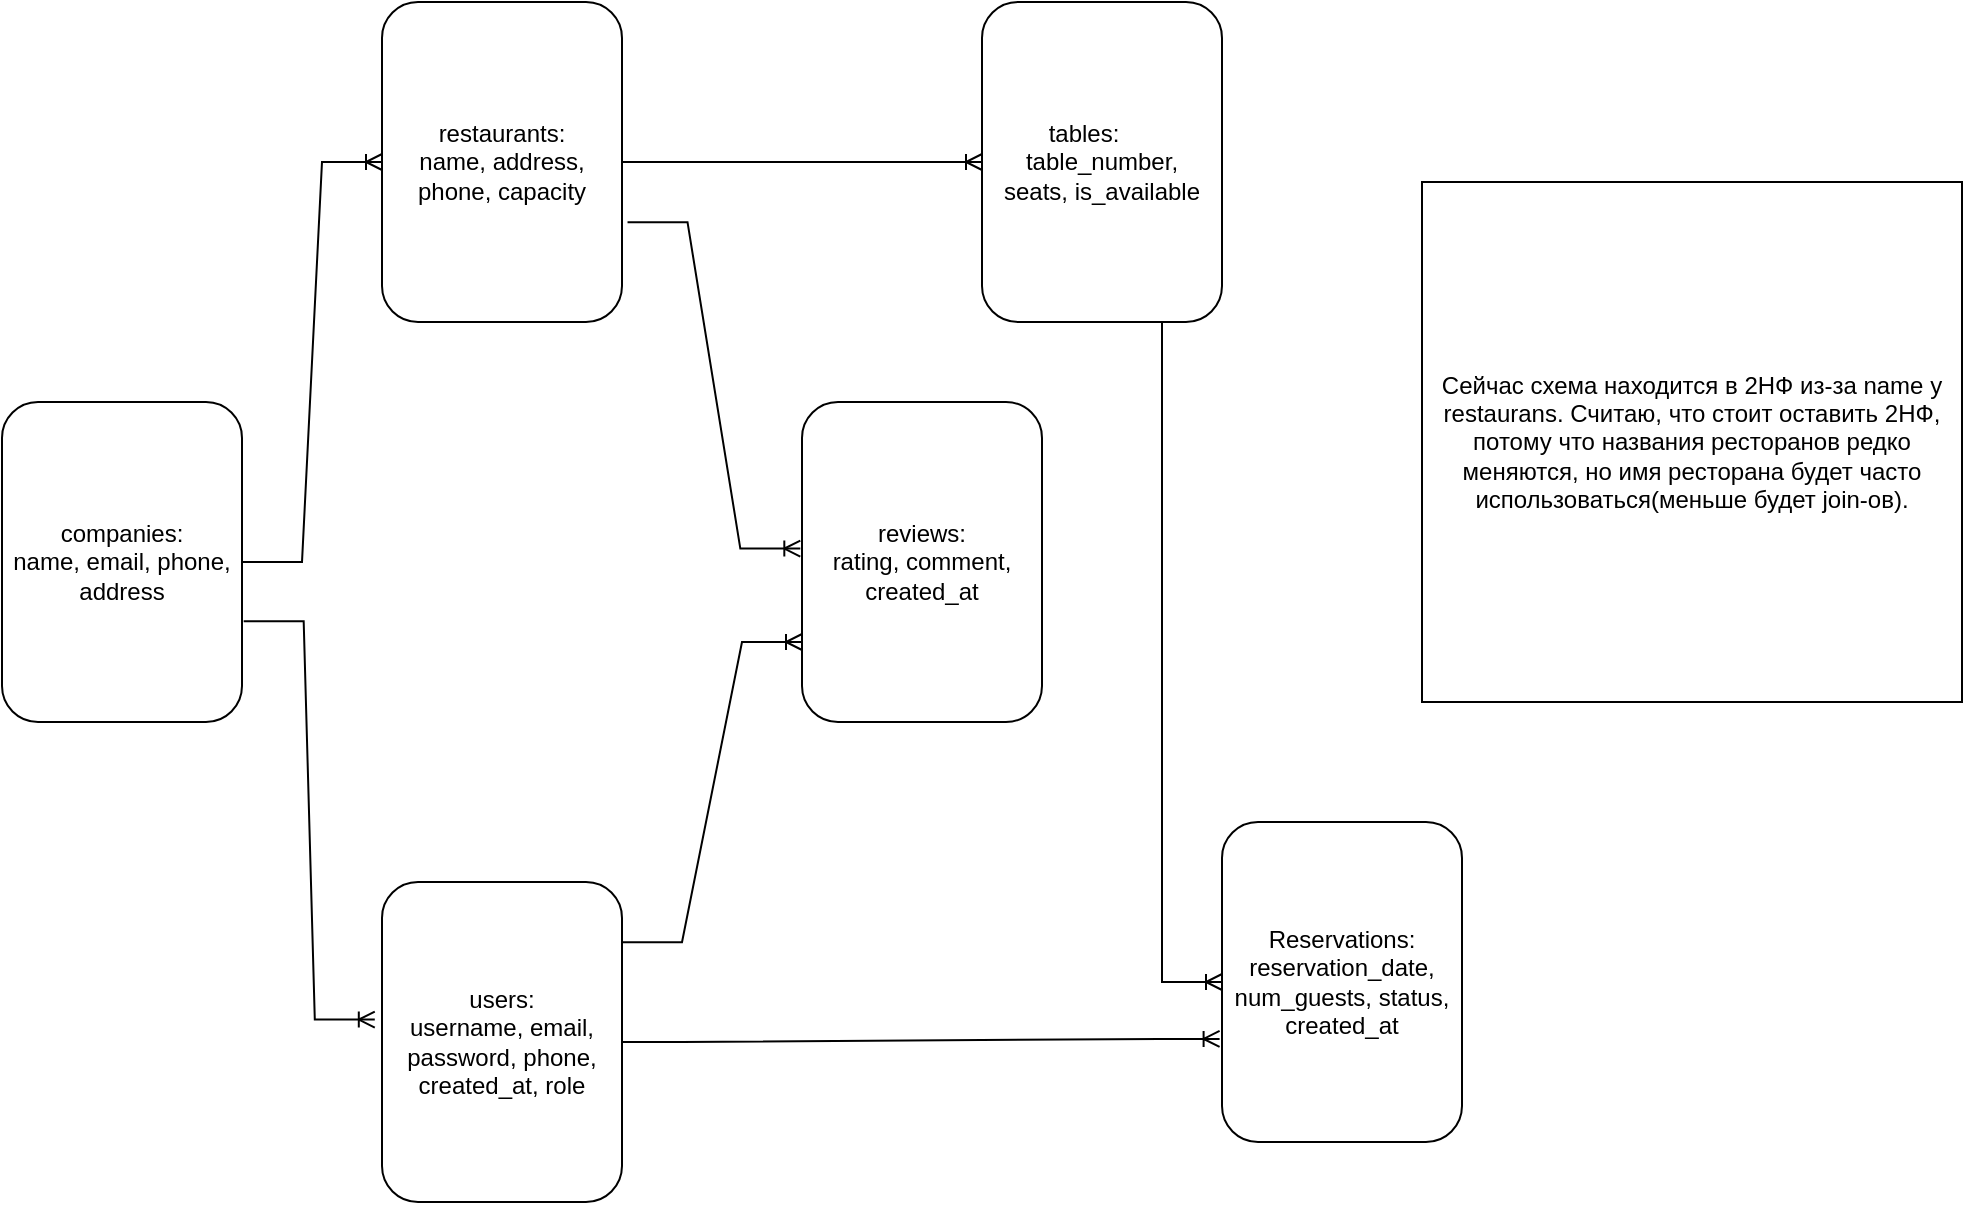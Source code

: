 <mxfile version="24.7.17">
  <diagram name="Page-1" id="y2FbfRWG-SlphSePzfHl">
    <mxGraphModel dx="1050" dy="669" grid="1" gridSize="10" guides="1" tooltips="1" connect="1" arrows="1" fold="1" page="0" pageScale="1" pageWidth="850" pageHeight="1100" math="0" shadow="0">
      <root>
        <mxCell id="0" />
        <mxCell id="1" parent="0" />
        <mxCell id="GNMogQ8rWSPsrMY0_1iX-1" value="users:&lt;div&gt;username, email, password, phone, created_at, role&lt;/div&gt;" style="rounded=1;whiteSpace=wrap;html=1;" parent="1" vertex="1">
          <mxGeometry x="240" y="540" width="120" height="160" as="geometry" />
        </mxCell>
        <mxCell id="GNMogQ8rWSPsrMY0_1iX-2" value="restaurants:&lt;div&gt;name, address, phone, capacity&lt;/div&gt;" style="rounded=1;whiteSpace=wrap;html=1;" parent="1" vertex="1">
          <mxGeometry x="240" y="100" width="120" height="160" as="geometry" />
        </mxCell>
        <mxCell id="GNMogQ8rWSPsrMY0_1iX-3" value="&lt;div&gt;reviews:&lt;/div&gt;&lt;div&gt;rating, comment, created_at&lt;/div&gt;" style="rounded=1;whiteSpace=wrap;html=1;" parent="1" vertex="1">
          <mxGeometry x="450" y="300" width="120" height="160" as="geometry" />
        </mxCell>
        <mxCell id="GNMogQ8rWSPsrMY0_1iX-4" value="tables:&lt;span style=&quot;background-color: initial;&quot;&gt;&amp;nbsp;&lt;/span&gt;&lt;span style=&quot;background-color: initial; white-space: pre;&quot;&gt;&#x9;&lt;/span&gt;&lt;div&gt;table_number,&lt;/div&gt;&lt;div&gt;seats, is_available&lt;/div&gt;" style="rounded=1;whiteSpace=wrap;html=1;" parent="1" vertex="1">
          <mxGeometry x="540" y="100" width="120" height="160" as="geometry" />
        </mxCell>
        <mxCell id="GNMogQ8rWSPsrMY0_1iX-5" value="companies:&lt;div&gt;name, email, phone, address&lt;/div&gt;" style="rounded=1;whiteSpace=wrap;html=1;" parent="1" vertex="1">
          <mxGeometry x="50" y="300" width="120" height="160" as="geometry" />
        </mxCell>
        <mxCell id="GNMogQ8rWSPsrMY0_1iX-6" value="&lt;div&gt;Reservations:&lt;/div&gt;&lt;div&gt;reservation_date, num_guests, status, created_at&lt;/div&gt;" style="rounded=1;whiteSpace=wrap;html=1;" parent="1" vertex="1">
          <mxGeometry x="660" y="510" width="120" height="160" as="geometry" />
        </mxCell>
        <mxCell id="GNMogQ8rWSPsrMY0_1iX-9" value="" style="edgeStyle=entityRelationEdgeStyle;fontSize=12;html=1;endArrow=ERoneToMany;rounded=0;exitX=1;exitY=0.5;exitDx=0;exitDy=0;entryX=0;entryY=0.5;entryDx=0;entryDy=0;" parent="1" source="GNMogQ8rWSPsrMY0_1iX-2" target="GNMogQ8rWSPsrMY0_1iX-4" edge="1">
          <mxGeometry width="100" height="100" relative="1" as="geometry">
            <mxPoint x="370" y="400" as="sourcePoint" />
            <mxPoint x="470" y="300" as="targetPoint" />
          </mxGeometry>
        </mxCell>
        <mxCell id="GNMogQ8rWSPsrMY0_1iX-10" value="" style="edgeStyle=entityRelationEdgeStyle;fontSize=12;html=1;endArrow=ERoneToMany;rounded=0;exitX=1.023;exitY=0.688;exitDx=0;exitDy=0;entryX=-0.007;entryY=0.458;entryDx=0;entryDy=0;entryPerimeter=0;exitPerimeter=0;" parent="1" source="GNMogQ8rWSPsrMY0_1iX-2" target="GNMogQ8rWSPsrMY0_1iX-3" edge="1">
          <mxGeometry width="100" height="100" relative="1" as="geometry">
            <mxPoint x="350" y="180" as="sourcePoint" />
            <mxPoint x="530" y="180" as="targetPoint" />
            <Array as="points">
              <mxPoint x="340" y="170" />
            </Array>
          </mxGeometry>
        </mxCell>
        <mxCell id="GNMogQ8rWSPsrMY0_1iX-11" value="" style="edgeStyle=entityRelationEdgeStyle;fontSize=12;html=1;endArrow=ERoneToMany;rounded=0;exitX=0.5;exitY=1;exitDx=0;exitDy=0;entryX=0;entryY=0.5;entryDx=0;entryDy=0;" parent="1" source="GNMogQ8rWSPsrMY0_1iX-4" target="GNMogQ8rWSPsrMY0_1iX-6" edge="1">
          <mxGeometry width="100" height="100" relative="1" as="geometry">
            <mxPoint x="350" y="180" as="sourcePoint" />
            <mxPoint x="530" y="180" as="targetPoint" />
            <Array as="points">
              <mxPoint x="590" y="290" />
            </Array>
          </mxGeometry>
        </mxCell>
        <mxCell id="GNMogQ8rWSPsrMY0_1iX-12" value="" style="edgeStyle=entityRelationEdgeStyle;fontSize=12;html=1;endArrow=ERoneToMany;rounded=0;entryX=0;entryY=0.5;entryDx=0;entryDy=0;" parent="1" source="GNMogQ8rWSPsrMY0_1iX-5" target="GNMogQ8rWSPsrMY0_1iX-2" edge="1">
          <mxGeometry width="100" height="100" relative="1" as="geometry">
            <mxPoint x="350" y="180" as="sourcePoint" />
            <mxPoint x="530" y="180" as="targetPoint" />
            <Array as="points">
              <mxPoint x="160" y="380" />
            </Array>
          </mxGeometry>
        </mxCell>
        <mxCell id="GNMogQ8rWSPsrMY0_1iX-13" value="" style="edgeStyle=entityRelationEdgeStyle;fontSize=12;html=1;endArrow=ERoneToMany;rounded=0;exitX=1;exitY=0.5;exitDx=0;exitDy=0;entryX=-0.01;entryY=0.678;entryDx=0;entryDy=0;entryPerimeter=0;" parent="1" source="GNMogQ8rWSPsrMY0_1iX-1" target="GNMogQ8rWSPsrMY0_1iX-6" edge="1">
          <mxGeometry width="100" height="100" relative="1" as="geometry">
            <mxPoint x="350" y="180" as="sourcePoint" />
            <mxPoint x="409" y="363" as="targetPoint" />
            <Array as="points">
              <mxPoint x="350" y="180" />
            </Array>
          </mxGeometry>
        </mxCell>
        <mxCell id="GNMogQ8rWSPsrMY0_1iX-15" value="" style="edgeStyle=entityRelationEdgeStyle;fontSize=12;html=1;endArrow=ERoneToMany;rounded=0;exitX=1;exitY=0.188;exitDx=0;exitDy=0;exitPerimeter=0;entryX=0;entryY=0.75;entryDx=0;entryDy=0;" parent="1" source="GNMogQ8rWSPsrMY0_1iX-1" target="GNMogQ8rWSPsrMY0_1iX-3" edge="1">
          <mxGeometry width="100" height="100" relative="1" as="geometry">
            <mxPoint x="370" y="400" as="sourcePoint" />
            <mxPoint x="470" y="300" as="targetPoint" />
          </mxGeometry>
        </mxCell>
        <mxCell id="GNMogQ8rWSPsrMY0_1iX-17" value="" style="edgeStyle=entityRelationEdgeStyle;fontSize=12;html=1;endArrow=ERoneToMany;rounded=0;entryX=-0.03;entryY=0.43;entryDx=0;entryDy=0;exitX=1.007;exitY=0.685;exitDx=0;exitDy=0;exitPerimeter=0;entryPerimeter=0;" parent="1" source="GNMogQ8rWSPsrMY0_1iX-5" target="GNMogQ8rWSPsrMY0_1iX-1" edge="1">
          <mxGeometry width="100" height="100" relative="1" as="geometry">
            <mxPoint x="180" y="390" as="sourcePoint" />
            <mxPoint x="250" y="190" as="targetPoint" />
            <Array as="points">
              <mxPoint x="170" y="390" />
            </Array>
          </mxGeometry>
        </mxCell>
        <mxCell id="mg5q6sQXUEe9ZNmWMBLM-2" value="&lt;p&gt;Сейчас схема находится в 2НФ из-за name у restaurans. Считаю, что стоит оставить 2НФ, потому что названия ресторанов редко меняются, но имя ресторана будет часто использоваться(меньше будет join-ов).&lt;/p&gt;" style="rounded=0;whiteSpace=wrap;html=1;" vertex="1" parent="1">
          <mxGeometry x="760" y="190" width="270" height="260" as="geometry" />
        </mxCell>
      </root>
    </mxGraphModel>
  </diagram>
</mxfile>
